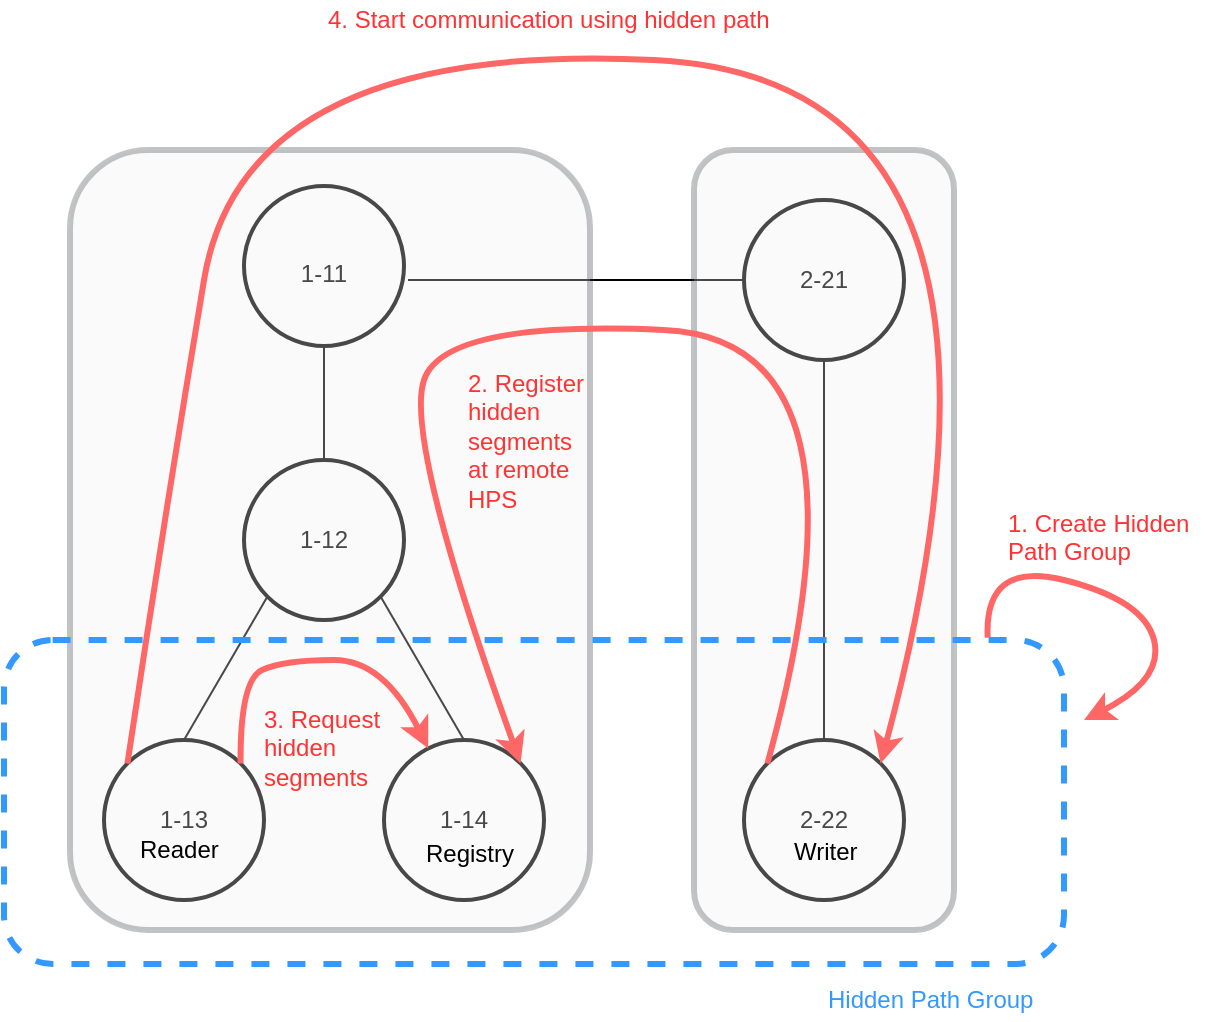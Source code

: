 <mxfile version="10.8.9" type="device"><diagram id="q2xt4uA0iTBgV7Kv-n0j" name="Page-1"><mxGraphModel dx="1329" dy="786" grid="1" gridSize="10" guides="1" tooltips="1" connect="1" arrows="1" fold="1" page="1" pageScale="1" pageWidth="850" pageHeight="1100" math="0" shadow="0"><root><mxCell id="0"/><mxCell id="1" parent="0"/><mxCell id="G8isGIY8SQ-bhjB91f4G-1" value="" style="ellipse;whiteSpace=wrap;html=1;aspect=fixed;strokeWidth=2;" vertex="1" parent="1"><mxGeometry x="310" y="153" width="80" height="80" as="geometry"/></mxCell><mxCell id="G8isGIY8SQ-bhjB91f4G-2" value="" style="ellipse;whiteSpace=wrap;html=1;aspect=fixed;strokeWidth=2;" vertex="1" parent="1"><mxGeometry x="310" y="290" width="80" height="80" as="geometry"/></mxCell><mxCell id="G8isGIY8SQ-bhjB91f4G-3" value="" style="ellipse;whiteSpace=wrap;html=1;aspect=fixed;strokeWidth=2;" vertex="1" parent="1"><mxGeometry x="240" y="430" width="80" height="80" as="geometry"/></mxCell><mxCell id="G8isGIY8SQ-bhjB91f4G-4" value="" style="ellipse;whiteSpace=wrap;html=1;aspect=fixed;strokeWidth=2;" vertex="1" parent="1"><mxGeometry x="380" y="430" width="80" height="80" as="geometry"/></mxCell><mxCell id="G8isGIY8SQ-bhjB91f4G-5" value="" style="ellipse;whiteSpace=wrap;html=1;aspect=fixed;strokeWidth=2;" vertex="1" parent="1"><mxGeometry x="560" y="160" width="80" height="80" as="geometry"/></mxCell><mxCell id="G8isGIY8SQ-bhjB91f4G-6" value="" style="ellipse;whiteSpace=wrap;html=1;aspect=fixed;strokeWidth=2;perimeterSpacing=0;" vertex="1" parent="1"><mxGeometry x="560" y="430" width="80" height="80" as="geometry"/></mxCell><mxCell id="G8isGIY8SQ-bhjB91f4G-7" value="" style="endArrow=none;html=1;entryX=0.5;entryY=1;entryDx=0;entryDy=0;" edge="1" parent="1" source="G8isGIY8SQ-bhjB91f4G-2" target="G8isGIY8SQ-bhjB91f4G-1"><mxGeometry width="50" height="50" relative="1" as="geometry"><mxPoint x="270" y="580" as="sourcePoint"/><mxPoint x="320" y="530" as="targetPoint"/></mxGeometry></mxCell><mxCell id="G8isGIY8SQ-bhjB91f4G-8" value="" style="endArrow=none;html=1;entryX=0.5;entryY=0;entryDx=0;entryDy=0;exitX=0;exitY=1;exitDx=0;exitDy=0;" edge="1" parent="1" source="G8isGIY8SQ-bhjB91f4G-2" target="G8isGIY8SQ-bhjB91f4G-3"><mxGeometry width="50" height="50" relative="1" as="geometry"><mxPoint x="360" y="300" as="sourcePoint"/><mxPoint x="360" y="240" as="targetPoint"/></mxGeometry></mxCell><mxCell id="G8isGIY8SQ-bhjB91f4G-9" value="" style="endArrow=none;html=1;entryX=0.5;entryY=0;entryDx=0;entryDy=0;exitX=1;exitY=1;exitDx=0;exitDy=0;" edge="1" parent="1" source="G8isGIY8SQ-bhjB91f4G-2" target="G8isGIY8SQ-bhjB91f4G-4"><mxGeometry width="50" height="50" relative="1" as="geometry"><mxPoint x="332" y="368" as="sourcePoint"/><mxPoint x="290" y="440" as="targetPoint"/></mxGeometry></mxCell><mxCell id="G8isGIY8SQ-bhjB91f4G-10" value="" style="endArrow=none;html=1;exitX=0.5;exitY=1;exitDx=0;exitDy=0;" edge="1" parent="1" source="G8isGIY8SQ-bhjB91f4G-5" target="G8isGIY8SQ-bhjB91f4G-6"><mxGeometry width="50" height="50" relative="1" as="geometry"><mxPoint x="388" y="368" as="sourcePoint"/><mxPoint x="430" y="440" as="targetPoint"/></mxGeometry></mxCell><mxCell id="G8isGIY8SQ-bhjB91f4G-11" value="" style="endArrow=none;html=1;exitX=1.025;exitY=0.588;exitDx=0;exitDy=0;exitPerimeter=0;entryX=0;entryY=0.5;entryDx=0;entryDy=0;" edge="1" parent="1" source="G8isGIY8SQ-bhjB91f4G-1" target="G8isGIY8SQ-bhjB91f4G-5"><mxGeometry width="50" height="50" relative="1" as="geometry"><mxPoint x="610" y="240" as="sourcePoint"/><mxPoint x="610" y="440" as="targetPoint"/></mxGeometry></mxCell><mxCell id="G8isGIY8SQ-bhjB91f4G-12" value="1-11" style="text;html=1;strokeColor=none;fillColor=none;align=center;verticalAlign=middle;whiteSpace=wrap;rounded=0;" vertex="1" parent="1"><mxGeometry x="325" y="183" width="50" height="27" as="geometry"/></mxCell><mxCell id="G8isGIY8SQ-bhjB91f4G-13" value="2-21" style="text;html=1;strokeColor=none;fillColor=none;align=center;verticalAlign=middle;whiteSpace=wrap;rounded=0;" vertex="1" parent="1"><mxGeometry x="575" y="186.5" width="50" height="27" as="geometry"/></mxCell><mxCell id="G8isGIY8SQ-bhjB91f4G-14" value="1-12" style="text;html=1;strokeColor=none;fillColor=none;align=center;verticalAlign=middle;whiteSpace=wrap;rounded=0;" vertex="1" parent="1"><mxGeometry x="325" y="316.5" width="50" height="27" as="geometry"/></mxCell><mxCell id="G8isGIY8SQ-bhjB91f4G-15" value="1-13" style="text;html=1;strokeColor=none;fillColor=none;align=center;verticalAlign=middle;whiteSpace=wrap;rounded=0;" vertex="1" parent="1"><mxGeometry x="255" y="456.5" width="50" height="27" as="geometry"/></mxCell><mxCell id="G8isGIY8SQ-bhjB91f4G-16" value="1-14" style="text;html=1;strokeColor=none;fillColor=none;align=center;verticalAlign=middle;whiteSpace=wrap;rounded=0;" vertex="1" parent="1"><mxGeometry x="395" y="456.5" width="50" height="27" as="geometry"/></mxCell><mxCell id="G8isGIY8SQ-bhjB91f4G-17" value="2-22" style="text;html=1;strokeColor=none;fillColor=none;align=center;verticalAlign=middle;whiteSpace=wrap;rounded=0;" vertex="1" parent="1"><mxGeometry x="575" y="456.5" width="50" height="27" as="geometry"/></mxCell><mxCell id="G8isGIY8SQ-bhjB91f4G-18" value="" style="rounded=1;whiteSpace=wrap;html=1;strokeWidth=3;fillColor=#eeeeee;glass=0;strokeColor=#36393d;opacity=30;" vertex="1" parent="1"><mxGeometry x="223" y="135" width="260" height="390" as="geometry"/></mxCell><mxCell id="G8isGIY8SQ-bhjB91f4G-19" value="" style="rounded=1;whiteSpace=wrap;html=1;fillColor=#eeeeee;strokeWidth=3;strokeColor=#36393d;opacity=30;" vertex="1" parent="1"><mxGeometry x="535" y="135" width="130" height="390" as="geometry"/></mxCell><mxCell id="G8isGIY8SQ-bhjB91f4G-20" value="" style="rounded=1;whiteSpace=wrap;html=1;fillColor=none;strokeColor=#3399FF;dashed=1;strokeWidth=3;" vertex="1" parent="1"><mxGeometry x="190" y="380" width="530" height="162" as="geometry"/></mxCell><mxCell id="G8isGIY8SQ-bhjB91f4G-23" value="" style="curved=1;endArrow=classic;html=1;exitX=0;exitY=0;exitDx=0;exitDy=0;entryX=1;entryY=0;entryDx=0;entryDy=0;strokeColor=#FF6666;strokeWidth=3;" edge="1" parent="1" source="G8isGIY8SQ-bhjB91f4G-6" target="G8isGIY8SQ-bhjB91f4G-4"><mxGeometry width="50" height="50" relative="1" as="geometry"><mxPoint x="180" y="820" as="sourcePoint"/><mxPoint x="230" y="770" as="targetPoint"/><Array as="points"><mxPoint x="630" y="230"/><mxPoint x="410" y="220"/><mxPoint x="390" y="280"/></Array></mxGeometry></mxCell><mxCell id="G8isGIY8SQ-bhjB91f4G-28" value="" style="curved=1;endArrow=classic;html=1;strokeColor=#FF6666;strokeWidth=3;exitX=0;exitY=0;exitDx=0;exitDy=0;entryX=1;entryY=0;entryDx=0;entryDy=0;" edge="1" parent="1" source="G8isGIY8SQ-bhjB91f4G-3" target="G8isGIY8SQ-bhjB91f4G-6"><mxGeometry width="50" height="50" relative="1" as="geometry"><mxPoint x="230" y="340" as="sourcePoint"/><mxPoint x="280" y="290" as="targetPoint"/><Array as="points"><mxPoint x="270" y="320"/><mxPoint x="310" y="80"/><mxPoint x="720" y="100"/></Array></mxGeometry></mxCell><mxCell id="G8isGIY8SQ-bhjB91f4G-30" value="" style="curved=1;endArrow=classic;html=1;strokeColor=#FF6666;strokeWidth=3;exitX=1;exitY=0;exitDx=0;exitDy=0;" edge="1" parent="1" source="G8isGIY8SQ-bhjB91f4G-3" target="G8isGIY8SQ-bhjB91f4G-4"><mxGeometry width="50" height="50" relative="1" as="geometry"><mxPoint x="330" y="440" as="sourcePoint"/><mxPoint x="380" y="390" as="targetPoint"/><Array as="points"><mxPoint x="308" y="400"/><mxPoint x="330" y="390"/><mxPoint x="380" y="390"/></Array></mxGeometry></mxCell><mxCell id="G8isGIY8SQ-bhjB91f4G-31" value="" style="curved=1;endArrow=classic;html=1;strokeColor=#FF6666;strokeWidth=3;exitX=0.928;exitY=-0.007;exitDx=0;exitDy=0;exitPerimeter=0;" edge="1" parent="1" source="G8isGIY8SQ-bhjB91f4G-20"><mxGeometry width="50" height="50" relative="1" as="geometry"><mxPoint x="680" y="390" as="sourcePoint"/><mxPoint x="730" y="420" as="targetPoint"/><Array as="points"><mxPoint x="680" y="340"/><mxPoint x="760" y="360"/><mxPoint x="770" y="400"/></Array></mxGeometry></mxCell><mxCell id="G8isGIY8SQ-bhjB91f4G-32" value="&lt;div&gt;&lt;font color=&quot;#FF3333&quot;&gt;1. Create Hidden &lt;br&gt;&lt;/font&gt;&lt;/div&gt;&lt;div&gt;&lt;font color=&quot;#FF3333&quot;&gt;Path Group&lt;/font&gt;&lt;/div&gt;" style="text;html=1;resizable=0;points=[];autosize=1;align=left;verticalAlign=top;spacingTop=-4;" vertex="1" parent="1"><mxGeometry x="690" y="311.5" width="110" height="30" as="geometry"/></mxCell><mxCell id="G8isGIY8SQ-bhjB91f4G-33" value="&lt;div&gt;&lt;font color=&quot;#FF3333&quot;&gt;2. Register&lt;/font&gt;&lt;/div&gt;&lt;div&gt;&lt;font color=&quot;#FF3333&quot;&gt;hidden&lt;/font&gt;&lt;/div&gt;&lt;div&gt;&lt;font color=&quot;#FF3333&quot;&gt;segments&lt;/font&gt;&lt;/div&gt;&lt;div&gt;&lt;font color=&quot;#FF3333&quot;&gt;at remote&lt;/font&gt;&lt;/div&gt;&lt;div&gt;&lt;font color=&quot;#FF3333&quot;&gt;HPS&lt;br&gt;&lt;/font&gt;&lt;/div&gt;" style="text;html=1;resizable=0;points=[];autosize=1;align=left;verticalAlign=top;spacingTop=-4;" vertex="1" parent="1"><mxGeometry x="420" y="241.5" width="70" height="70" as="geometry"/></mxCell><mxCell id="G8isGIY8SQ-bhjB91f4G-34" value="&lt;div&gt;&lt;font color=&quot;#FF3333&quot;&gt;3. Request&lt;/font&gt;&lt;/div&gt;&lt;div&gt;&lt;font color=&quot;#FF3333&quot;&gt;hidden&lt;/font&gt;&lt;/div&gt;&lt;div&gt;&lt;font color=&quot;#FF3333&quot;&gt;segments&lt;br&gt;&lt;/font&gt;&lt;/div&gt;" style="text;html=1;resizable=0;points=[];autosize=1;align=left;verticalAlign=top;spacingTop=-4;" vertex="1" parent="1"><mxGeometry x="318" y="410" width="70" height="40" as="geometry"/></mxCell><mxCell id="G8isGIY8SQ-bhjB91f4G-35" value="&lt;font color=&quot;#FF3333&quot;&gt;4. Start communication using hidden path&lt;/font&gt;" style="text;html=1;resizable=0;points=[];autosize=1;align=left;verticalAlign=top;spacingTop=-4;" vertex="1" parent="1"><mxGeometry x="350" y="60" width="240" height="20" as="geometry"/></mxCell><mxCell id="G8isGIY8SQ-bhjB91f4G-36" value="&lt;font color=&quot;#3399FF&quot;&gt;Hidden Path Group&lt;/font&gt;" style="text;html=1;resizable=0;points=[];autosize=1;align=left;verticalAlign=top;spacingTop=-4;" vertex="1" parent="1"><mxGeometry x="600" y="550" width="120" height="20" as="geometry"/></mxCell><mxCell id="G8isGIY8SQ-bhjB91f4G-37" value="Writer" style="text;html=1;resizable=0;points=[];autosize=1;align=left;verticalAlign=top;spacingTop=-4;" vertex="1" parent="1"><mxGeometry x="583" y="475.5" width="50" height="20" as="geometry"/></mxCell><mxCell id="G8isGIY8SQ-bhjB91f4G-38" value="Registry" style="text;html=1;resizable=0;points=[];autosize=1;align=left;verticalAlign=top;spacingTop=-4;" vertex="1" parent="1"><mxGeometry x="399" y="476.5" width="60" height="20" as="geometry"/></mxCell><mxCell id="G8isGIY8SQ-bhjB91f4G-39" value="Reader" style="text;html=1;resizable=0;points=[];autosize=1;align=left;verticalAlign=top;spacingTop=-4;" vertex="1" parent="1"><mxGeometry x="256" y="474.5" width="60" height="20" as="geometry"/></mxCell></root></mxGraphModel></diagram></mxfile>

